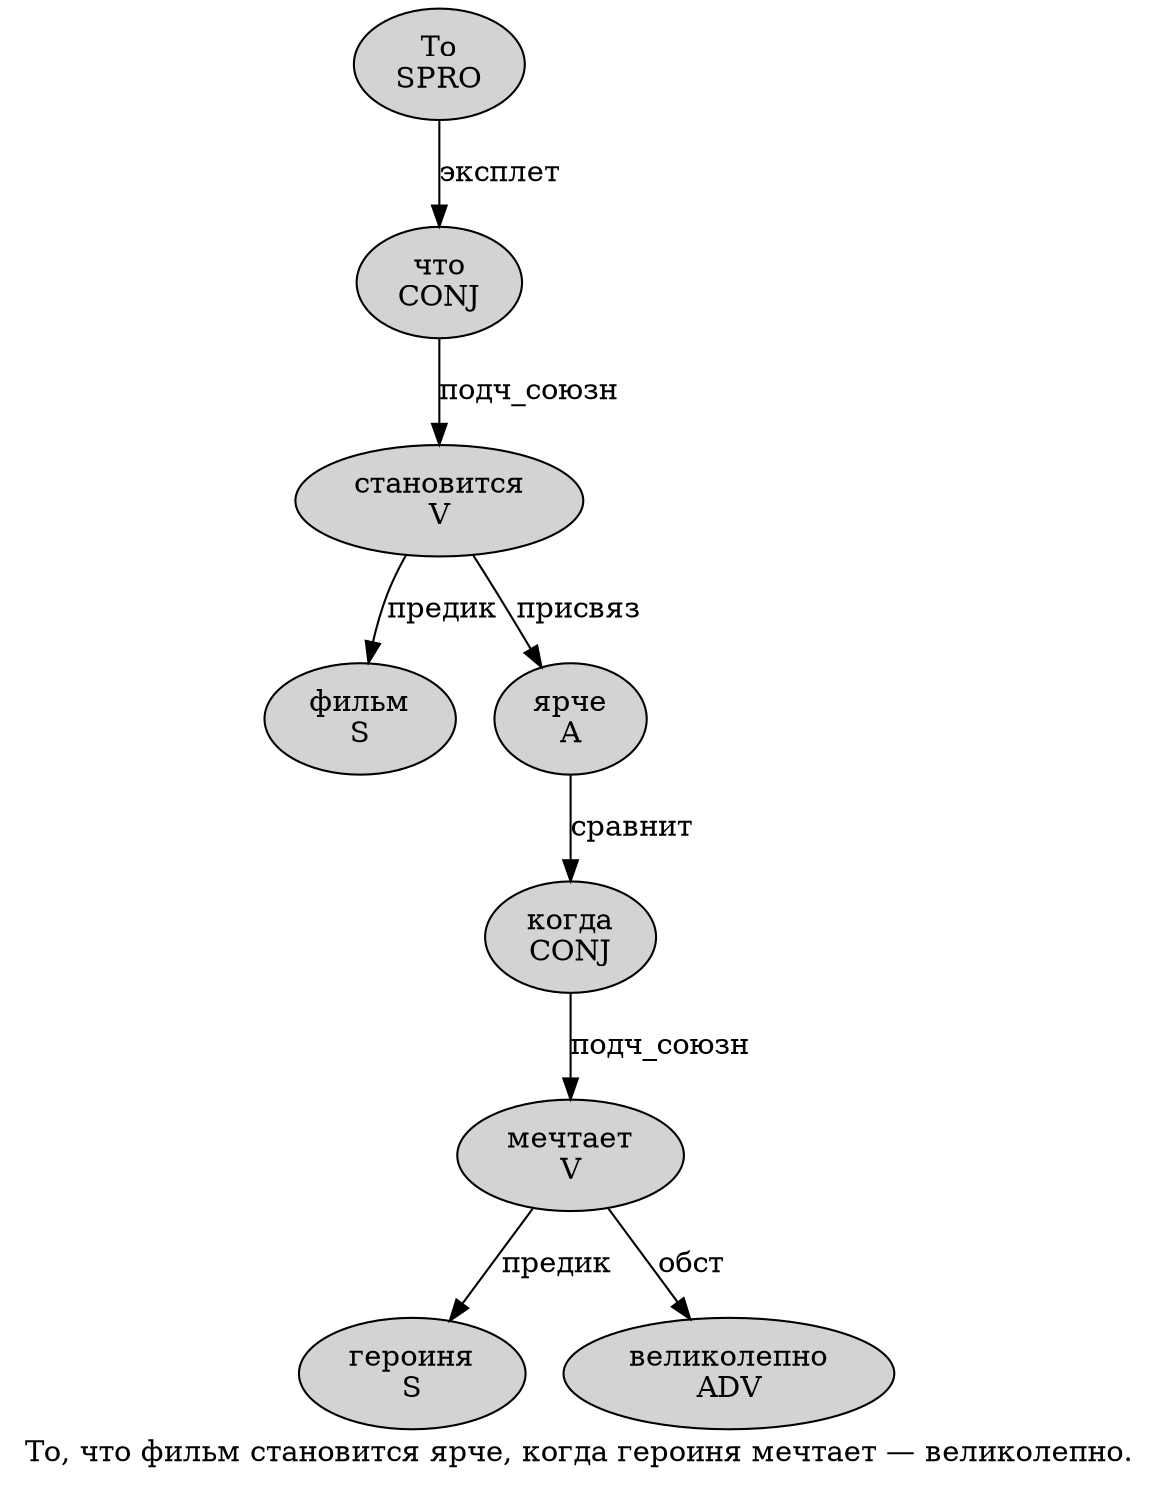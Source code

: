 digraph SENTENCE_969 {
	graph [label="То, что фильм становится ярче, когда героиня мечтает — великолепно."]
	node [style=filled]
		0 [label="То
SPRO" color="" fillcolor=lightgray penwidth=1 shape=ellipse]
		2 [label="что
CONJ" color="" fillcolor=lightgray penwidth=1 shape=ellipse]
		3 [label="фильм
S" color="" fillcolor=lightgray penwidth=1 shape=ellipse]
		4 [label="становится
V" color="" fillcolor=lightgray penwidth=1 shape=ellipse]
		5 [label="ярче
A" color="" fillcolor=lightgray penwidth=1 shape=ellipse]
		7 [label="когда
CONJ" color="" fillcolor=lightgray penwidth=1 shape=ellipse]
		8 [label="героиня
S" color="" fillcolor=lightgray penwidth=1 shape=ellipse]
		9 [label="мечтает
V" color="" fillcolor=lightgray penwidth=1 shape=ellipse]
		11 [label="великолепно
ADV" color="" fillcolor=lightgray penwidth=1 shape=ellipse]
			7 -> 9 [label="подч_союзн"]
			5 -> 7 [label="сравнит"]
			9 -> 8 [label="предик"]
			9 -> 11 [label="обст"]
			2 -> 4 [label="подч_союзн"]
			0 -> 2 [label="эксплет"]
			4 -> 3 [label="предик"]
			4 -> 5 [label="присвяз"]
}